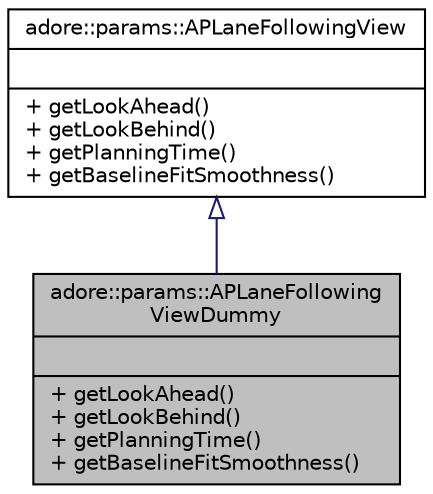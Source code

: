 digraph "adore::params::APLaneFollowingViewDummy"
{
 // LATEX_PDF_SIZE
  edge [fontname="Helvetica",fontsize="10",labelfontname="Helvetica",labelfontsize="10"];
  node [fontname="Helvetica",fontsize="10",shape=record];
  Node1 [label="{adore::params::APLaneFollowing\lViewDummy\n||+ getLookAhead()\l+ getLookBehind()\l+ getPlanningTime()\l+ getBaselineFitSmoothness()\l}",height=0.2,width=0.4,color="black", fillcolor="grey75", style="filled", fontcolor="black",tooltip="a dummy implementation for testing purposes"];
  Node2 -> Node1 [dir="back",color="midnightblue",fontsize="10",style="solid",arrowtail="onormal",fontname="Helvetica"];
  Node2 [label="{adore::params::APLaneFollowingView\n||+ getLookAhead()\l+ getLookBehind()\l+ getPlanningTime()\l+ getBaselineFitSmoothness()\l}",height=0.2,width=0.4,color="black", fillcolor="white", style="filled",URL="$classadore_1_1params_1_1APLaneFollowingView.html",tooltip="abstract class containing parameters for a lane following view"];
}
